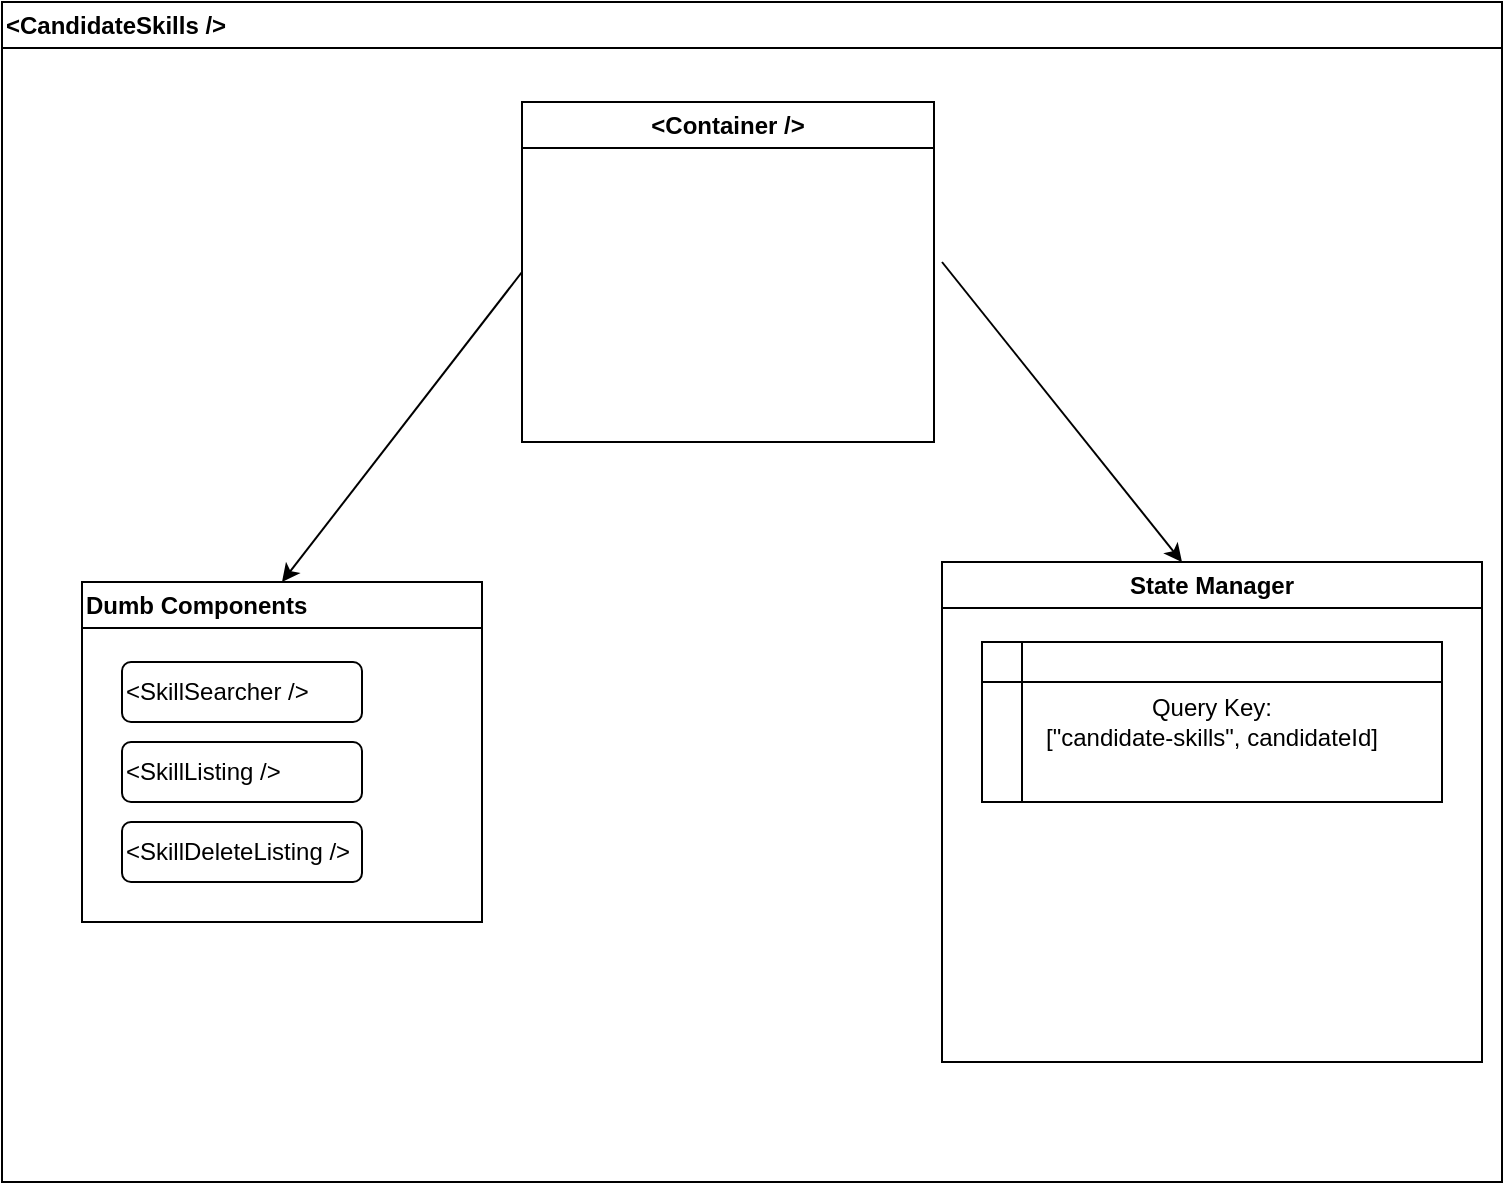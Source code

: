 <mxfile version="23.0.2" type="github">
  <diagram name="Page-1" id="Ydpoth9UsnyeeqmrrdpT">
    <mxGraphModel dx="902" dy="502" grid="1" gridSize="10" guides="1" tooltips="1" connect="1" arrows="1" fold="1" page="1" pageScale="1" pageWidth="827" pageHeight="1169" math="0" shadow="0">
      <root>
        <mxCell id="0" />
        <mxCell id="1" parent="0" />
        <mxCell id="IEZz8bdBtgsBV2-rqPaP-3" value="&amp;lt;CandidateSkills /&amp;gt;" style="swimlane;whiteSpace=wrap;html=1;align=left;" vertex="1" parent="1">
          <mxGeometry x="40" y="40" width="750" height="590" as="geometry">
            <mxRectangle x="40" y="40" width="150" height="30" as="alternateBounds" />
          </mxGeometry>
        </mxCell>
        <mxCell id="IEZz8bdBtgsBV2-rqPaP-4" value="Dumb Components" style="swimlane;whiteSpace=wrap;html=1;align=left;" vertex="1" parent="IEZz8bdBtgsBV2-rqPaP-3">
          <mxGeometry x="40" y="290" width="200" height="170" as="geometry">
            <mxRectangle x="30" y="50" width="110" height="30" as="alternateBounds" />
          </mxGeometry>
        </mxCell>
        <mxCell id="IEZz8bdBtgsBV2-rqPaP-7" value="&amp;lt;SkillListing /&amp;gt;" style="rounded=1;whiteSpace=wrap;html=1;align=left;" vertex="1" parent="IEZz8bdBtgsBV2-rqPaP-4">
          <mxGeometry x="20" y="80" width="120" height="30" as="geometry" />
        </mxCell>
        <mxCell id="IEZz8bdBtgsBV2-rqPaP-8" value="&amp;lt;SkillSearcher&amp;nbsp;/&amp;gt;" style="rounded=1;whiteSpace=wrap;html=1;align=left;" vertex="1" parent="IEZz8bdBtgsBV2-rqPaP-4">
          <mxGeometry x="20" y="40" width="120" height="30" as="geometry" />
        </mxCell>
        <mxCell id="IEZz8bdBtgsBV2-rqPaP-9" value="&amp;lt;SkillDeleteListing /&amp;gt;" style="rounded=1;whiteSpace=wrap;html=1;align=left;" vertex="1" parent="IEZz8bdBtgsBV2-rqPaP-4">
          <mxGeometry x="20" y="120" width="120" height="30" as="geometry" />
        </mxCell>
        <mxCell id="IEZz8bdBtgsBV2-rqPaP-10" value="State Manager" style="swimlane;whiteSpace=wrap;html=1;" vertex="1" parent="IEZz8bdBtgsBV2-rqPaP-3">
          <mxGeometry x="470" y="280" width="270" height="250" as="geometry" />
        </mxCell>
        <mxCell id="IEZz8bdBtgsBV2-rqPaP-19" value="Query Key:&lt;br style=&quot;border-color: var(--border-color); text-align: left;&quot;&gt;&lt;span style=&quot;text-align: left;&quot;&gt;[&quot;candidate-skills&quot;, candidateId]&lt;/span&gt;" style="shape=internalStorage;whiteSpace=wrap;html=1;backgroundOutline=1;" vertex="1" parent="IEZz8bdBtgsBV2-rqPaP-10">
          <mxGeometry x="20" y="40" width="230" height="80" as="geometry" />
        </mxCell>
        <mxCell id="IEZz8bdBtgsBV2-rqPaP-11" value="&amp;lt;Container /&amp;gt;" style="swimlane;whiteSpace=wrap;html=1;" vertex="1" parent="IEZz8bdBtgsBV2-rqPaP-3">
          <mxGeometry x="260" y="50" width="206" height="170" as="geometry" />
        </mxCell>
        <mxCell id="IEZz8bdBtgsBV2-rqPaP-14" value="" style="endArrow=classic;html=1;rounded=0;entryX=0.5;entryY=0;entryDx=0;entryDy=0;exitX=0;exitY=0.5;exitDx=0;exitDy=0;" edge="1" parent="IEZz8bdBtgsBV2-rqPaP-3" source="IEZz8bdBtgsBV2-rqPaP-11" target="IEZz8bdBtgsBV2-rqPaP-4">
          <mxGeometry width="50" height="50" relative="1" as="geometry">
            <mxPoint x="250" y="150" as="sourcePoint" />
            <mxPoint x="300" y="100" as="targetPoint" />
          </mxGeometry>
        </mxCell>
        <mxCell id="IEZz8bdBtgsBV2-rqPaP-15" value="" style="endArrow=classic;html=1;rounded=0;entryX=0.673;entryY=0.001;entryDx=0;entryDy=0;entryPerimeter=0;" edge="1" parent="IEZz8bdBtgsBV2-rqPaP-3">
          <mxGeometry width="50" height="50" relative="1" as="geometry">
            <mxPoint x="470" y="130" as="sourcePoint" />
            <mxPoint x="590" y="280" as="targetPoint" />
          </mxGeometry>
        </mxCell>
      </root>
    </mxGraphModel>
  </diagram>
</mxfile>
